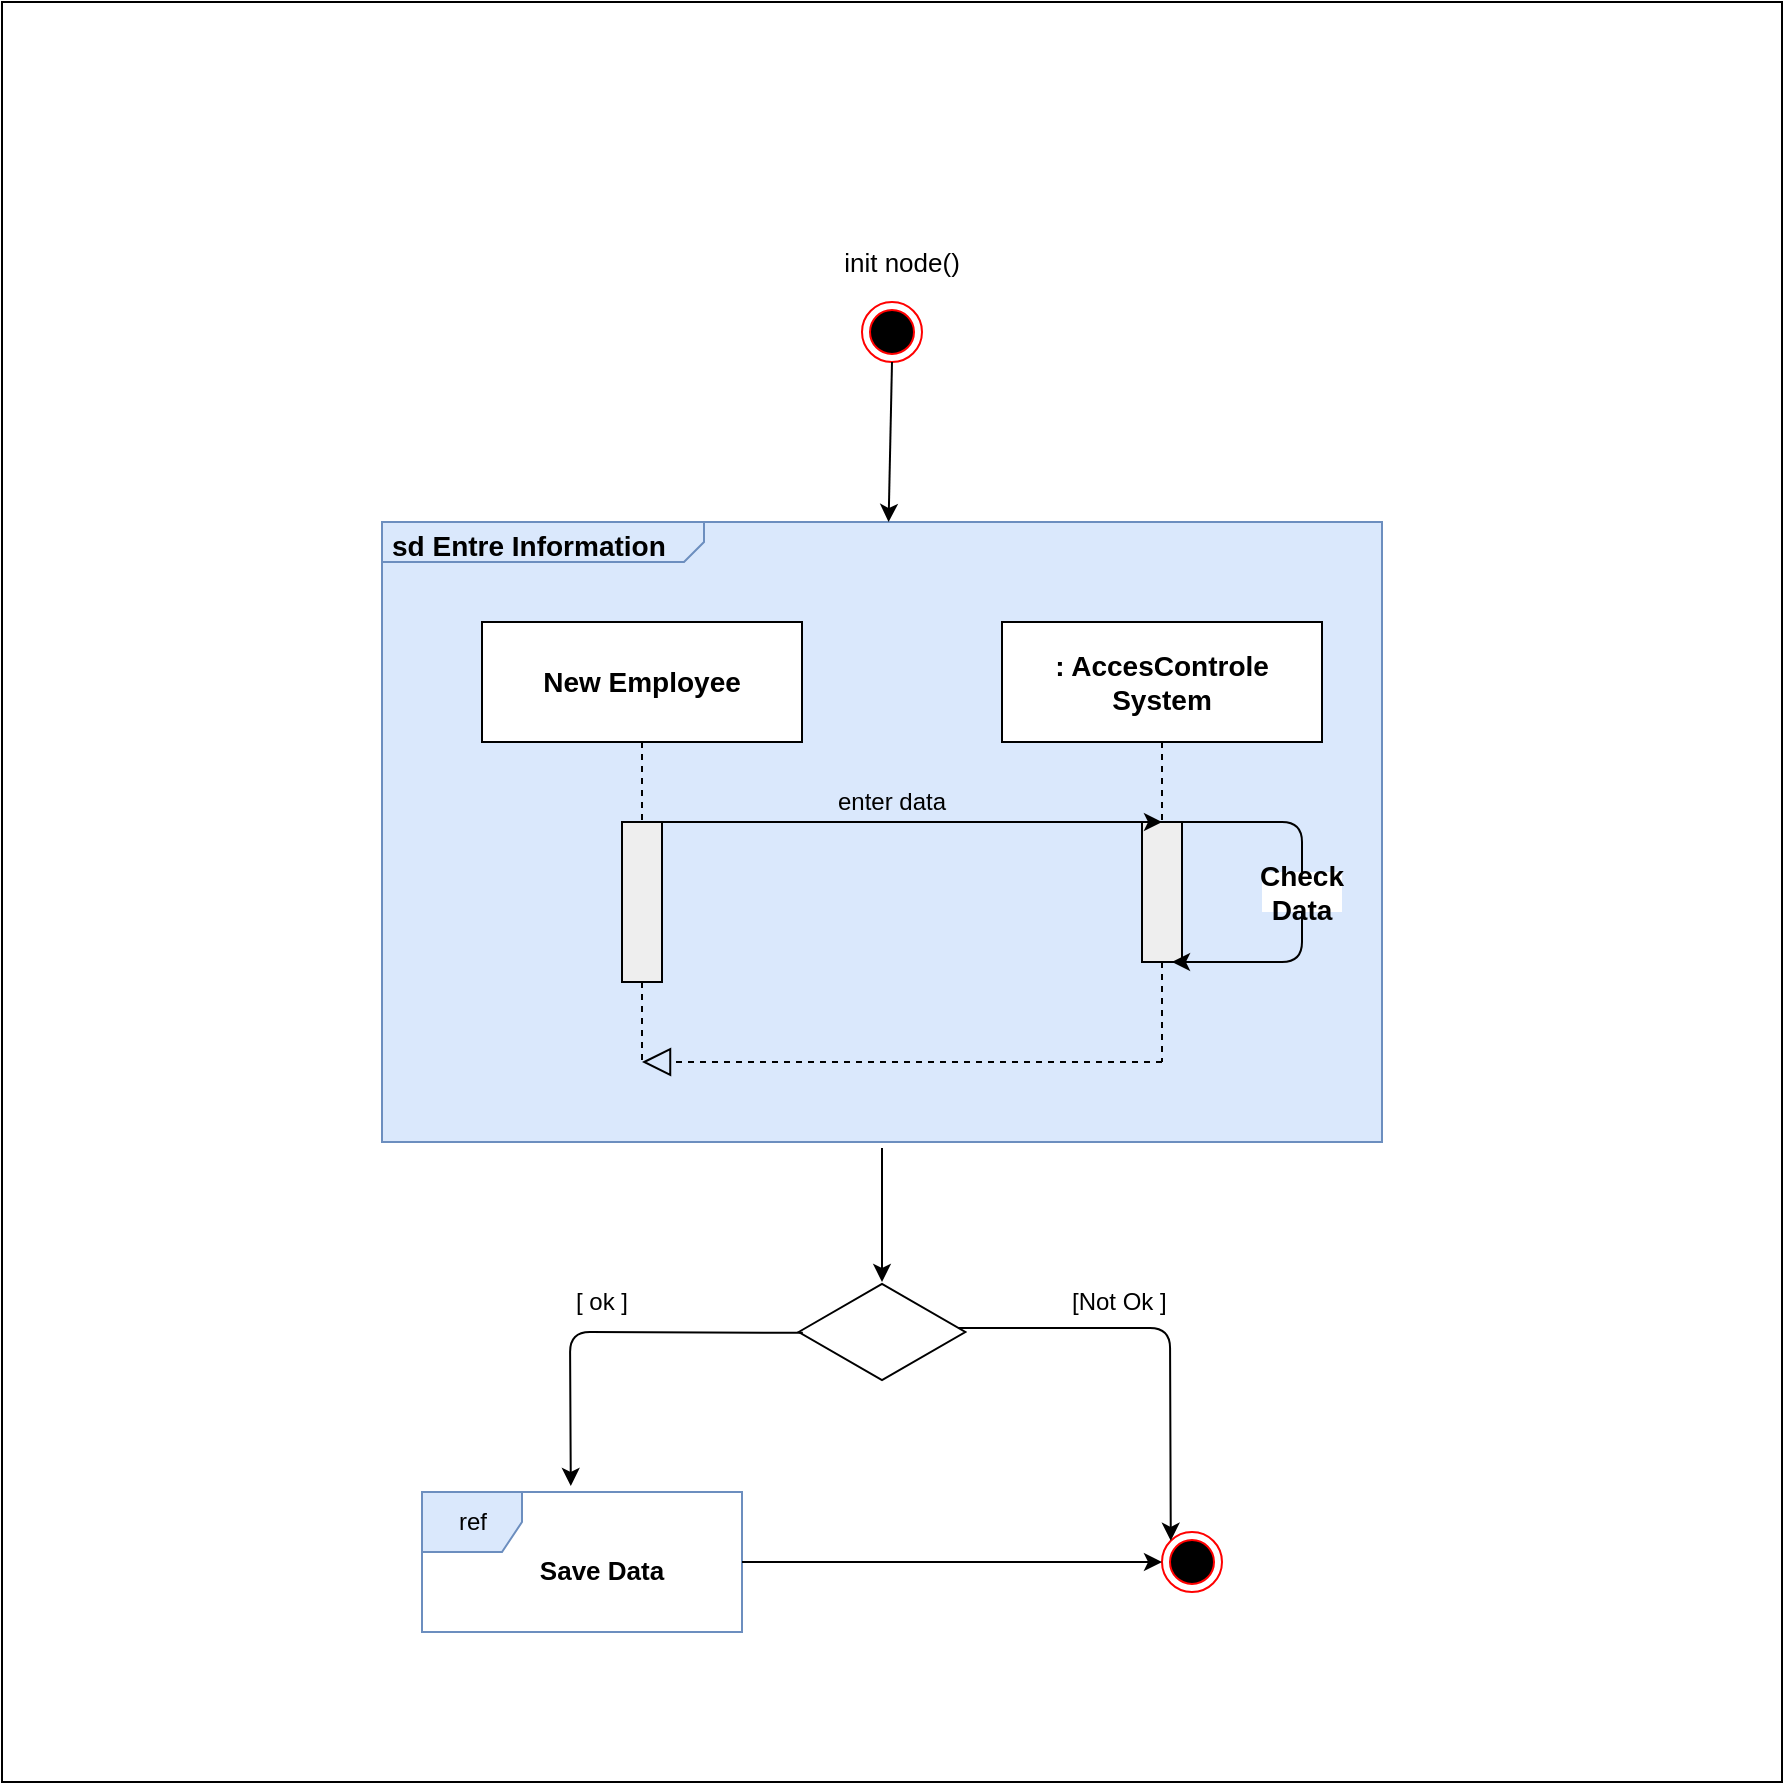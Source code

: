 <mxfile version="14.6.13" type="github">
  <diagram id="OYwEamC41oitZHm3NPi-" name="Page-1">
    <mxGraphModel dx="2211" dy="1900" grid="1" gridSize="10" guides="1" tooltips="1" connect="1" arrows="1" fold="1" page="1" pageScale="1" pageWidth="827" pageHeight="1169" background="none" math="0" shadow="0">
      <root>
        <mxCell id="0" />
        <mxCell id="1" parent="0" />
        <mxCell id="2__qpBUTUIT2iE1Ks-om-31" value="" style="whiteSpace=wrap;html=1;aspect=fixed;shadow=0;" vertex="1" parent="1">
          <mxGeometry x="-140" y="-140" width="890" height="890" as="geometry" />
        </mxCell>
        <mxCell id="2__qpBUTUIT2iE1Ks-om-1" value="" style="ellipse;html=1;shape=endState;fillColor=#000000;strokeColor=#ff0000;" vertex="1" parent="1">
          <mxGeometry x="290" y="10" width="30" height="30" as="geometry" />
        </mxCell>
        <mxCell id="2__qpBUTUIT2iE1Ks-om-2" value="&lt;p style=&quot;margin: 4px 0px 0px 5px ; text-align: left ; font-size: 14px&quot;&gt;&lt;b&gt;&lt;font style=&quot;font-size: 14px&quot;&gt;sd  Entre Information&lt;/font&gt;&lt;/b&gt;&lt;/p&gt;&lt;p style=&quot;margin: 4px 0px 0px 5px ; text-align: left ; font-size: 14px&quot;&gt;&lt;br&gt;&lt;/p&gt;" style="html=1;shape=mxgraph.sysml.package;overflow=fill;labelX=161.4;align=left;spacingLeft=5;verticalAlign=top;spacingTop=-3;fillColor=#dae8fc;strokeColor=#6c8ebf;" vertex="1" parent="1">
          <mxGeometry x="50" y="120" width="500" height="310" as="geometry" />
        </mxCell>
        <mxCell id="2__qpBUTUIT2iE1Ks-om-3" value="&lt;b&gt;&lt;font style=&quot;font-size: 14px&quot;&gt;: AccesControle System&lt;/font&gt;&lt;/b&gt;" style="shape=rect;html=1;whiteSpace=wrap;align=center;" vertex="1" parent="1">
          <mxGeometry x="360" y="170" width="160" height="60" as="geometry" />
        </mxCell>
        <mxCell id="2__qpBUTUIT2iE1Ks-om-4" value="" style="shape=rect;html=1;fillColor=#eeeeee;" vertex="1" parent="1">
          <mxGeometry x="430" y="270" width="20" height="70" as="geometry" />
        </mxCell>
        <mxCell id="2__qpBUTUIT2iE1Ks-om-5" value="" style="edgeStyle=none;html=1;dashed=1;endArrow=none;" edge="1" source="2__qpBUTUIT2iE1Ks-om-3" target="2__qpBUTUIT2iE1Ks-om-4" parent="1">
          <mxGeometry relative="1" as="geometry" />
        </mxCell>
        <mxCell id="2__qpBUTUIT2iE1Ks-om-6" value="" style="edgeStyle=none;html=1;dashed=1;endArrow=none;" edge="1" source="2__qpBUTUIT2iE1Ks-om-4" parent="1">
          <mxGeometry x="1" relative="1" as="geometry">
            <mxPoint x="440" y="390" as="targetPoint" />
          </mxGeometry>
        </mxCell>
        <mxCell id="2__qpBUTUIT2iE1Ks-om-7" value="&lt;b&gt;&lt;font style=&quot;font-size: 14px&quot;&gt;New Employee&lt;/font&gt;&lt;/b&gt;" style="shape=rect;html=1;whiteSpace=wrap;align=center;" vertex="1" parent="1">
          <mxGeometry x="100" y="170" width="160" height="60" as="geometry" />
        </mxCell>
        <mxCell id="2__qpBUTUIT2iE1Ks-om-8" value="" style="shape=rect;html=1;fillColor=#eeeeee;" vertex="1" parent="1">
          <mxGeometry x="170" y="270" width="20" height="80" as="geometry" />
        </mxCell>
        <mxCell id="2__qpBUTUIT2iE1Ks-om-9" value="" style="edgeStyle=none;html=1;dashed=1;endArrow=none;" edge="1" source="2__qpBUTUIT2iE1Ks-om-7" target="2__qpBUTUIT2iE1Ks-om-8" parent="1">
          <mxGeometry relative="1" as="geometry" />
        </mxCell>
        <mxCell id="2__qpBUTUIT2iE1Ks-om-10" value="" style="edgeStyle=none;html=1;dashed=1;endArrow=none;" edge="1" source="2__qpBUTUIT2iE1Ks-om-8" parent="1">
          <mxGeometry x="1" relative="1" as="geometry">
            <mxPoint x="180" y="390" as="targetPoint" />
          </mxGeometry>
        </mxCell>
        <mxCell id="2__qpBUTUIT2iE1Ks-om-11" value="" style="endArrow=classic;html=1;exitX=1;exitY=0;exitDx=0;exitDy=0;" edge="1" parent="1" source="2__qpBUTUIT2iE1Ks-om-8">
          <mxGeometry width="50" height="50" relative="1" as="geometry">
            <mxPoint x="390" y="310" as="sourcePoint" />
            <mxPoint x="440" y="270" as="targetPoint" />
          </mxGeometry>
        </mxCell>
        <mxCell id="2__qpBUTUIT2iE1Ks-om-13" value="enter data" style="text;html=1;strokeColor=none;fillColor=none;align=center;verticalAlign=middle;whiteSpace=wrap;rounded=0;" vertex="1" parent="1">
          <mxGeometry x="250" y="250" width="110" height="20" as="geometry" />
        </mxCell>
        <mxCell id="2__qpBUTUIT2iE1Ks-om-14" value="" style="endArrow=classic;html=1;exitX=0.75;exitY=0;exitDx=0;exitDy=0;" edge="1" parent="1" source="2__qpBUTUIT2iE1Ks-om-4">
          <mxGeometry width="50" height="50" relative="1" as="geometry">
            <mxPoint x="390" y="300" as="sourcePoint" />
            <mxPoint x="445" y="340" as="targetPoint" />
            <Array as="points">
              <mxPoint x="510" y="270" />
              <mxPoint x="510" y="340" />
            </Array>
          </mxGeometry>
        </mxCell>
        <mxCell id="2__qpBUTUIT2iE1Ks-om-16" value="&lt;b&gt;&lt;font style=&quot;font-size: 14px&quot;&gt;Check Data&lt;/font&gt;&lt;/b&gt;" style="text;html=1;strokeColor=none;align=center;verticalAlign=middle;whiteSpace=wrap;rounded=0;shadow=0;fillColor=#ffffff;" vertex="1" parent="1">
          <mxGeometry x="490" y="295" width="40" height="20" as="geometry" />
        </mxCell>
        <mxCell id="2__qpBUTUIT2iE1Ks-om-17" value="" style="endArrow=block;dashed=1;endFill=0;endSize=12;html=1;" edge="1" parent="1">
          <mxGeometry width="160" relative="1" as="geometry">
            <mxPoint x="440" y="390" as="sourcePoint" />
            <mxPoint x="180" y="390" as="targetPoint" />
          </mxGeometry>
        </mxCell>
        <mxCell id="2__qpBUTUIT2iE1Ks-om-19" value="" style="endArrow=classic;html=1;exitX=0.5;exitY=1;exitDx=0;exitDy=0;" edge="1" parent="1" source="2__qpBUTUIT2iE1Ks-om-1" target="2__qpBUTUIT2iE1Ks-om-2">
          <mxGeometry width="50" height="50" relative="1" as="geometry">
            <mxPoint x="390" y="290" as="sourcePoint" />
            <mxPoint x="440" y="240" as="targetPoint" />
          </mxGeometry>
        </mxCell>
        <mxCell id="2__qpBUTUIT2iE1Ks-om-20" value="" style="html=1;whiteSpace=wrap;aspect=fixed;shape=isoRectangle;shadow=0;fillColor=#ffffff;" vertex="1" parent="1">
          <mxGeometry x="258.34" y="500" width="83.33" height="50" as="geometry" />
        </mxCell>
        <mxCell id="2__qpBUTUIT2iE1Ks-om-21" value="" style="ellipse;html=1;shape=endState;fillColor=#000000;strokeColor=#ff0000;" vertex="1" parent="1">
          <mxGeometry x="440" y="625" width="30" height="30" as="geometry" />
        </mxCell>
        <mxCell id="2__qpBUTUIT2iE1Ks-om-22" value="ref" style="shape=umlFrame;tabPosition=left;html=1;boundedLbl=1;labelInHeader=1;width=50;height=30;shadow=0;strokeColor=#6c8ebf;swimlaneFillColor=none;fillColor=#dae8fc;" vertex="1" parent="1">
          <mxGeometry x="70" y="605" width="160" height="70" as="geometry" />
        </mxCell>
        <mxCell id="2__qpBUTUIT2iE1Ks-om-23" value="Save Data&#xa;" style="text;align=center;fontStyle=1;fontSize=13;" vertex="1" parent="2__qpBUTUIT2iE1Ks-om-22">
          <mxGeometry width="100" height="20" relative="1" as="geometry">
            <mxPoint x="40" y="25" as="offset" />
          </mxGeometry>
        </mxCell>
        <mxCell id="2__qpBUTUIT2iE1Ks-om-25" value="" style="endArrow=classic;html=1;exitX=0.025;exitY=0.508;exitDx=0;exitDy=0;exitPerimeter=0;entryX=0.465;entryY=-0.043;entryDx=0;entryDy=0;entryPerimeter=0;" edge="1" parent="1" source="2__qpBUTUIT2iE1Ks-om-20" target="2__qpBUTUIT2iE1Ks-om-22">
          <mxGeometry width="50" height="50" relative="1" as="geometry">
            <mxPoint x="390" y="690" as="sourcePoint" />
            <mxPoint x="440" y="640" as="targetPoint" />
            <Array as="points">
              <mxPoint x="144" y="525" />
            </Array>
          </mxGeometry>
        </mxCell>
        <mxCell id="2__qpBUTUIT2iE1Ks-om-26" value="" style="endArrow=classic;html=1;" edge="1" parent="1" source="2__qpBUTUIT2iE1Ks-om-22">
          <mxGeometry width="50" height="50" relative="1" as="geometry">
            <mxPoint x="390" y="690" as="sourcePoint" />
            <mxPoint x="440" y="640" as="targetPoint" />
          </mxGeometry>
        </mxCell>
        <mxCell id="2__qpBUTUIT2iE1Ks-om-27" value="[ ok ]" style="text;html=1;strokeColor=none;fillColor=none;align=center;verticalAlign=middle;whiteSpace=wrap;rounded=0;shadow=0;" vertex="1" parent="1">
          <mxGeometry x="140" y="500" width="40" height="20" as="geometry" />
        </mxCell>
        <mxCell id="2__qpBUTUIT2iE1Ks-om-28" value="" style="endArrow=classic;html=1;" edge="1" parent="1" target="2__qpBUTUIT2iE1Ks-om-20">
          <mxGeometry width="50" height="50" relative="1" as="geometry">
            <mxPoint x="300" y="433" as="sourcePoint" />
            <mxPoint x="440" y="540" as="targetPoint" />
          </mxGeometry>
        </mxCell>
        <mxCell id="2__qpBUTUIT2iE1Ks-om-29" value="" style="endArrow=classic;html=1;exitX=0.956;exitY=0.46;exitDx=0;exitDy=0;exitPerimeter=0;entryX=0;entryY=0;entryDx=0;entryDy=0;" edge="1" parent="1" source="2__qpBUTUIT2iE1Ks-om-20" target="2__qpBUTUIT2iE1Ks-om-21">
          <mxGeometry width="50" height="50" relative="1" as="geometry">
            <mxPoint x="390" y="490" as="sourcePoint" />
            <mxPoint x="440" y="440" as="targetPoint" />
            <Array as="points">
              <mxPoint x="444" y="523" />
            </Array>
          </mxGeometry>
        </mxCell>
        <mxCell id="2__qpBUTUIT2iE1Ks-om-30" value="&amp;nbsp;[Not Ok ]" style="text;html=1;strokeColor=none;fillColor=none;align=center;verticalAlign=middle;whiteSpace=wrap;rounded=0;shadow=0;" vertex="1" parent="1">
          <mxGeometry x="380" y="500" width="74" height="20" as="geometry" />
        </mxCell>
        <mxCell id="2__qpBUTUIT2iE1Ks-om-32" value="init node()" style="text;html=1;strokeColor=none;fillColor=none;align=center;verticalAlign=middle;whiteSpace=wrap;rounded=0;shadow=0;fontSize=13;" vertex="1" parent="1">
          <mxGeometry x="250" y="-20" width="120" height="20" as="geometry" />
        </mxCell>
      </root>
    </mxGraphModel>
  </diagram>
</mxfile>
